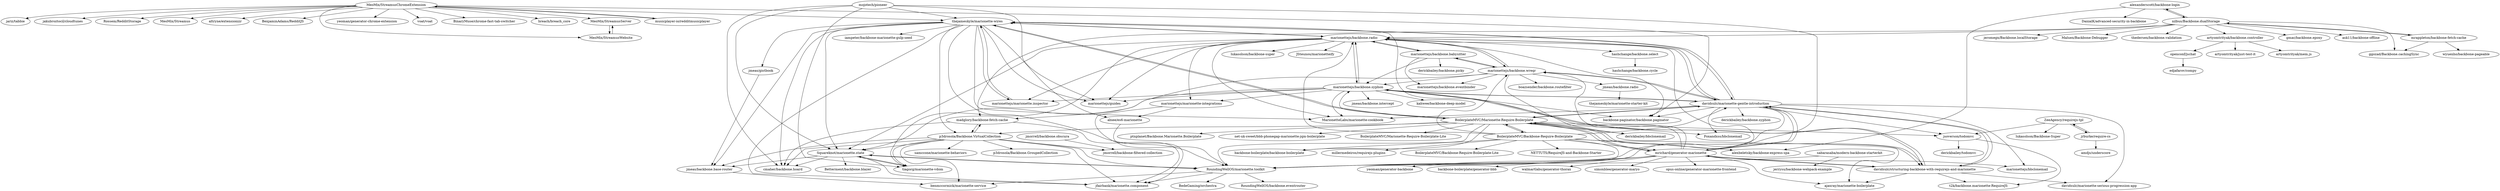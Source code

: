 digraph G {
"MeoMix/StreamusChromeExtension" -> "MeoMix/Streamus"
"MeoMix/StreamusChromeExtension" -> "MeoMix/StreamusServer"
"MeoMix/StreamusChromeExtension" -> "MeoMix/StreamusWebsite"
"MeoMix/StreamusChromeExtension" -> "musicplayer-io/redditmusicplayer"
"MeoMix/StreamusChromeExtension" -> "thejameskyle/marionette-wires"
"MeoMix/StreamusChromeExtension" -> "jariz/tabbie"
"MeoMix/StreamusChromeExtension" -> "jakubroztocil/cloudtunes" ["e"=1]
"MeoMix/StreamusChromeExtension" -> "Rossem/RedditStorage" ["e"=1]
"MeoMix/StreamusChromeExtension" -> "backbone-paginator/backbone.paginator" ["e"=1]
"MeoMix/StreamusChromeExtension" -> "altryne/extensionizr" ["e"=1]
"MeoMix/StreamusChromeExtension" -> "BenjaminAdams/RedditJS"
"MeoMix/StreamusChromeExtension" -> "yeoman/generator-chrome-extension" ["e"=1]
"MeoMix/StreamusChromeExtension" -> "voat/voat" ["e"=1]
"MeoMix/StreamusChromeExtension" -> "BinaryMuse/chrome-fast-tab-switcher"
"MeoMix/StreamusChromeExtension" -> "breach/breach_core" ["e"=1]
"marionettejs/backbone.babysitter" -> "marionettejs/backbone.wreqr"
"marionettejs/backbone.babysitter" -> "marionettejs/backbone.radio"
"marionettejs/backbone.babysitter" -> "marionettejs/backbone.eventbinder"
"marionettejs/backbone.babysitter" -> "marionettejs/backbone.syphon"
"marionettejs/backbone.babysitter" -> "derickbailey/backbone.picky" ["e"=1]
"marionettejs/backbone.wreqr" -> "marionettejs/backbone.babysitter"
"marionettejs/backbone.wreqr" -> "marionettejs/backbone.radio"
"marionettejs/backbone.wreqr" -> "marionettejs/backbone.eventbinder"
"marionettejs/backbone.wreqr" -> "boazsender/backbone.routefilter" ["e"=1]
"marionettejs/backbone.wreqr" -> "davidsulc/marionette-gentle-introduction"
"marionettejs/backbone.wreqr" -> "jmeas/backbone.radio"
"marionettejs/backbone.wreqr" -> "madglory/backbone-fetch-cache"
"marionettejs/backbone.wreqr" -> "marionettejs/backbone.syphon"
"marionettejs/backbone.wreqr" -> "derickbailey/bbclonemail" ["e"=1]
"jrburke/require-cs" -> "ZeeAgency/requirejs-tpl"
"jrburke/require-cs" -> "amdjs/underscore" ["e"=1]
"BoilerplateMVC/Backbone-Require-Boilerplate" -> "BoilerplateMVC/Marionette-Require-Boilerplate"
"BoilerplateMVC/Backbone-Require-Boilerplate" -> "backbone-boilerplate/backbone-boilerplate" ["e"=1]
"BoilerplateMVC/Backbone-Require-Boilerplate" -> "BoilerplateMVC/Backbone-Require-Boilerplate-Lite"
"BoilerplateMVC/Backbone-Require-Boilerplate" -> "NETTUTS/RequireJS-and-Backbone-Starter"
"BoilerplateMVC/Backbone-Require-Boilerplate" -> "alexbeletsky/backbone-express-spa"
"BoilerplateMVC/Backbone-Require-Boilerplate" -> "ajaxray/marionette-boilerplate"
"BoilerplateMVC/Backbone-Require-Boilerplate" -> "mrichard/generator-marionette"
"BoilerplateMVC/Backbone-Require-Boilerplate" -> "yeoman/generator-backbone" ["e"=1]
"BoilerplateMVC/Backbone-Require-Boilerplate" -> "marionettejs/backbone.wreqr"
"BoilerplateMVC/Backbone-Require-Boilerplate" -> "marionettejs/backbone.radio"
"BoilerplateMVC/Backbone-Require-Boilerplate" -> "davidsulc/marionette-gentle-introduction"
"BoilerplateMVC/Backbone-Require-Boilerplate" -> "millermedeiros/requirejs-plugins" ["e"=1]
"marionettejs/backbone.radio" -> "marionettejs/backbone.wreqr"
"marionettejs/backbone.radio" -> "marionettejs/backbone.syphon"
"marionettejs/backbone.radio" -> "thejameskyle/marionette-wires"
"marionettejs/backbone.radio" -> "marionettejs/backbone.babysitter"
"marionettejs/backbone.radio" -> "Squareknot/marionette.state"
"marionettejs/backbone.radio" -> "marionettejs/marionette-integrations"
"marionettejs/backbone.radio" -> "tiagorg/marionette-vdom"
"marionettejs/backbone.radio" -> "MarionetteLabs/marionette-cookbook"
"marionettejs/backbone.radio" -> "JSteunou/marionetteify"
"marionettejs/backbone.radio" -> "marionettejs/guides"
"marionettejs/backbone.radio" -> "marionettejs/marionette.inspector"
"marionettejs/backbone.radio" -> "backbone-paginator/backbone.paginator" ["e"=1]
"marionettejs/backbone.radio" -> "davidsulc/marionette-gentle-introduction"
"marionettejs/backbone.radio" -> "hashchange/backbone.select"
"marionettejs/backbone.radio" -> "lukasolson/backbone-super"
"marionettejs/marionette-integrations" -> "abiee/es6-marionette"
"marionettejs/marionette-integrations" -> "jfairbank/marionette.component"
"sabarasaba/modern-backbone-starterkit" -> "jerrysu/backbone-webpack-example"
"sabarasaba/modern-backbone-starterkit" -> "RoundingWellOS/marionette.toolkit"
"ZeeAgency/requirejs-tpl" -> "jsoverson/todomvc"
"ZeeAgency/requirejs-tpl" -> "jrburke/require-cs"
"ZeeAgency/requirejs-tpl" -> "lukasolson/Backbone-Super"
"nilbus/Backbone.dualStorage" -> "ask11/backbone-offline"
"nilbus/Backbone.dualStorage" -> "ggozad/Backbone.cachingSync"
"nilbus/Backbone.dualStorage" -> "jeromegn/Backbone.localStorage" ["e"=1]
"nilbus/Backbone.dualStorage" -> "mrappleton/backbone-fetch-cache"
"nilbus/Backbone.dualStorage" -> "madglory/backbone-fetch-cache"
"nilbus/Backbone.dualStorage" -> "Maluen/Backbone-Debugger" ["e"=1]
"nilbus/Backbone.dualStorage" -> "thedersen/backbone.validation" ["e"=1]
"nilbus/Backbone.dualStorage" -> "marionettejs/backbone.radio"
"nilbus/Backbone.dualStorage" -> "alexanderscott/backbone-login"
"nilbus/Backbone.dualStorage" -> "artyomtrityak/backbone.controller"
"nilbus/Backbone.dualStorage" -> "gmac/backbone.epoxy" ["e"=1]
"alexanderscott/backbone-login" -> "DanialK/advanced-security-in-backbone"
"alexanderscott/backbone-login" -> "alexbeletsky/backbone-express-spa"
"alexanderscott/backbone-login" -> "nilbus/Backbone.dualStorage"
"jsoverson/todomvc" -> "t2k/backbone.marionette-RequireJS"
"jsoverson/todomvc" -> "derickbailey/todomvc" ["e"=1]
"mrichard/generator-marionette" -> "davidsulc/marionette-gentle-introduction"
"mrichard/generator-marionette" -> "yeoman/generator-backbone" ["e"=1]
"mrichard/generator-marionette" -> "davidsulc/structuring-backbone-with-requirejs-and-marionette"
"mrichard/generator-marionette" -> "BoilerplateMVC/Marionette-Require-Boilerplate"
"mrichard/generator-marionette" -> "simonblee/generator-maryo"
"mrichard/generator-marionette" -> "ajaxray/marionette-boilerplate"
"mrichard/generator-marionette" -> "opus-online/generator-marionette-frontend"
"mrichard/generator-marionette" -> "thejameskyle/marionette-wires"
"mrichard/generator-marionette" -> "marionettejs/backbone.radio"
"mrichard/generator-marionette" -> "marionettejs/backbone.wreqr"
"mrichard/generator-marionette" -> "backbone-boilerplate/generator-bbb"
"mrichard/generator-marionette" -> "walmartlabs/generator-thorax"
"mrichard/generator-marionette" -> "marionettejs/bbclonemail"
"mrichard/generator-marionette" -> "RoundingWellOS/marionette.toolkit"
"davidsulc/structuring-backbone-with-requirejs-and-marionette" -> "davidsulc/marionette-gentle-introduction"
"davidsulc/structuring-backbone-with-requirejs-and-marionette" -> "ajaxray/marionette-boilerplate"
"davidsulc/structuring-backbone-with-requirejs-and-marionette" -> "BoilerplateMVC/Marionette-Require-Boilerplate"
"davidsulc/structuring-backbone-with-requirejs-and-marionette" -> "davidsulc/marionette-serious-progression-app"
"davidsulc/structuring-backbone-with-requirejs-and-marionette" -> "marionettejs/backbone.syphon"
"davidsulc/structuring-backbone-with-requirejs-and-marionette" -> "t2k/backbone.marionette-RequireJS"
"davidsulc/structuring-backbone-with-requirejs-and-marionette" -> "mrichard/generator-marionette"
"jmorrell/backbone.obscura" -> "jmorrell/backbone-filtered-collection"
"musicplayer-io/redditmusicplayer" -> "MeoMix/StreamusChromeExtension"
"abiee/es6-marionette" -> "RoundingWellOS/marionette.toolkit"
"mrappleton/backbone-fetch-cache" -> "wyuenho/backbone-pageable" ["e"=1]
"mrappleton/backbone-fetch-cache" -> "ggozad/Backbone.cachingSync"
"mrappleton/backbone-fetch-cache" -> "nilbus/Backbone.dualStorage"
"BoilerplateMVC/Marionette-Require-Boilerplate" -> "davidsulc/structuring-backbone-with-requirejs-and-marionette"
"BoilerplateMVC/Marionette-Require-Boilerplate" -> "thejameskyle/marionette-wires"
"BoilerplateMVC/Marionette-Require-Boilerplate" -> "BoilerplateMVC/Backbone-Require-Boilerplate"
"BoilerplateMVC/Marionette-Require-Boilerplate" -> "davidsulc/marionette-gentle-introduction"
"BoilerplateMVC/Marionette-Require-Boilerplate" -> "BoilerplateMVC/Marionette-Require-Boilerplate-Lite"
"BoilerplateMVC/Marionette-Require-Boilerplate" -> "mrichard/generator-marionette"
"BoilerplateMVC/Marionette-Require-Boilerplate" -> "jsoverson/todomvc"
"BoilerplateMVC/Marionette-Require-Boilerplate" -> "p3drosola/Backbone.VirtualCollection"
"BoilerplateMVC/Marionette-Require-Boilerplate" -> "ptnplanet/Backbone.Marionette.Boilerplate"
"BoilerplateMVC/Marionette-Require-Boilerplate" -> "net-uk-sweet/bbb-phonegap-marionette-jqm-boilerplate"
"BoilerplateMVC/Marionette-Require-Boilerplate" -> "Foxandxss/bbclonemail"
"BoilerplateMVC/Marionette-Require-Boilerplate" -> "marionettejs/backbone.syphon"
"BoilerplateMVC/Marionette-Require-Boilerplate" -> "backbone-boilerplate/backbone-boilerplate" ["e"=1]
"BoilerplateMVC/Marionette-Require-Boilerplate" -> "RoundingWellOS/marionette.toolkit"
"BoilerplateMVC/Marionette-Require-Boilerplate" -> "derickbailey/bbclonemail" ["e"=1]
"davidsulc/marionette-gentle-introduction" -> "davidsulc/structuring-backbone-with-requirejs-and-marionette"
"davidsulc/marionette-gentle-introduction" -> "mrichard/generator-marionette"
"davidsulc/marionette-gentle-introduction" -> "davidsulc/marionette-serious-progression-app"
"davidsulc/marionette-gentle-introduction" -> "marionettejs/backbone.syphon"
"davidsulc/marionette-gentle-introduction" -> "BoilerplateMVC/Marionette-Require-Boilerplate"
"davidsulc/marionette-gentle-introduction" -> "thejameskyle/marionette-wires"
"davidsulc/marionette-gentle-introduction" -> "MarionetteLabs/marionette-cookbook"
"davidsulc/marionette-gentle-introduction" -> "marionettejs/backbone.wreqr"
"davidsulc/marionette-gentle-introduction" -> "marionettejs/bbclonemail"
"davidsulc/marionette-gentle-introduction" -> "marionettejs/backbone.radio"
"davidsulc/marionette-gentle-introduction" -> "jsoverson/todomvc"
"davidsulc/marionette-gentle-introduction" -> "derickbailey/backbone.syphon" ["e"=1]
"davidsulc/marionette-gentle-introduction" -> "RoundingWellOS/marionette.toolkit"
"davidsulc/marionette-gentle-introduction" -> "backbone-paginator/backbone.paginator" ["e"=1]
"davidsulc/marionette-gentle-introduction" -> "Foxandxss/bbclonemail"
"thejameskyle/marionette-wires" -> "abiee/es6-marionette"
"thejameskyle/marionette-wires" -> "marionettejs/backbone.radio"
"thejameskyle/marionette-wires" -> "jmeas/gistbook"
"thejameskyle/marionette-wires" -> "RoundingWellOS/marionette.toolkit"
"thejameskyle/marionette-wires" -> "marionettejs/guides"
"thejameskyle/marionette-wires" -> "marionettejs/marionette.inspector"
"thejameskyle/marionette-wires" -> "BoilerplateMVC/Marionette-Require-Boilerplate"
"thejameskyle/marionette-wires" -> "Squareknot/marionette.state"
"thejameskyle/marionette-wires" -> "jmeas/backbone.base-router"
"thejameskyle/marionette-wires" -> "jfairbank/marionette.component"
"thejameskyle/marionette-wires" -> "cmaher/backbone.hoard"
"thejameskyle/marionette-wires" -> "p3drosola/Backbone.VirtualCollection"
"thejameskyle/marionette-wires" -> "davidsulc/marionette-gentle-introduction"
"thejameskyle/marionette-wires" -> "MarionetteLabs/marionette-cookbook"
"thejameskyle/marionette-wires" -> "iampeter/backbone-marionette-gulp-seed"
"madglory/backbone-fetch-cache" -> "cmaher/backbone.hoard"
"madglory/backbone-fetch-cache" -> "p3drosola/Backbone.VirtualCollection"
"madglory/backbone-fetch-cache" -> "jfairbank/marionette.component"
"marionettejs/marionette.inspector" -> "thejameskyle/marionette-wires"
"artyomtrityak/backbone.controller" -> "artyomtrityak/mem.js"
"artyomtrityak/backbone.controller" -> "openconf/jschat"
"artyomtrityak/backbone.controller" -> "artyomtrityak/just-test-it"
"Squareknot/marionette.state" -> "RoundingWellOS/marionette.toolkit"
"Squareknot/marionette.state" -> "tiagorg/marionette-vdom"
"Squareknot/marionette.state" -> "jmeas/backbone.base-router"
"Squareknot/marionette.state" -> "jfairbank/marionette.component"
"Squareknot/marionette.state" -> "cmaher/backbone.hoard"
"Squareknot/marionette.state" -> "Betterment/backbone.blazer"
"mojotech/pioneer" -> "cmaher/backbone.hoard"
"mojotech/pioneer" -> "thejameskyle/marionette-wires"
"mojotech/pioneer" -> "Squareknot/marionette.state"
"mojotech/pioneer" -> "marionettejs/guides"
"mojotech/pioneer" -> "RoundingWellOS/marionette.toolkit"
"mojotech/pioneer" -> "tiagorg/marionette-vdom"
"p3drosola/Backbone.VirtualCollection" -> "jfairbank/marionette.component"
"p3drosola/Backbone.VirtualCollection" -> "cmaher/backbone.hoard"
"p3drosola/Backbone.VirtualCollection" -> "benmccormick/marionette-service"
"p3drosola/Backbone.VirtualCollection" -> "Squareknot/marionette.state"
"p3drosola/Backbone.VirtualCollection" -> "jmorrell/backbone-filtered-collection"
"p3drosola/Backbone.VirtualCollection" -> "tiagorg/marionette-vdom"
"p3drosola/Backbone.VirtualCollection" -> "madglory/backbone-fetch-cache"
"p3drosola/Backbone.VirtualCollection" -> "RoundingWellOS/marionette.toolkit"
"p3drosola/Backbone.VirtualCollection" -> "jmeas/backbone.base-router"
"p3drosola/Backbone.VirtualCollection" -> "samccone/marionette-behaviors"
"p3drosola/Backbone.VirtualCollection" -> "p3drosola/Backbone.GroupedCollection"
"jmeas/backbone.radio" -> "thejameskyle/marionette-starter-kit"
"marionettejs/backbone.syphon" -> "marionettejs/backbone.radio"
"marionettejs/backbone.syphon" -> "Squareknot/marionette.state"
"marionettejs/backbone.syphon" -> "davidsulc/structuring-backbone-with-requirejs-and-marionette"
"marionettejs/backbone.syphon" -> "kahwee/backbone-deep-model"
"marionettejs/backbone.syphon" -> "davidsulc/marionette-gentle-introduction"
"marionettejs/backbone.syphon" -> "jmeas/backbone.intercept"
"marionettejs/backbone.syphon" -> "marionettejs/marionette-integrations"
"marionettejs/backbone.syphon" -> "marionettejs/guides"
"marionettejs/backbone.syphon" -> "MarionetteLabs/marionette-cookbook"
"marionettejs/backbone.syphon" -> "marionettejs/marionette.inspector"
"marionettejs/backbone.syphon" -> "backbone-paginator/backbone.paginator" ["e"=1]
"jmeas/backbone.base-router" -> "benmccormick/marionette-service"
"jmeas/gistbook" -> "jmeas/backbone.base-router"
"RoundingWellOS/marionette.toolkit" -> "jfairbank/marionette.component"
"RoundingWellOS/marionette.toolkit" -> "RoundingWellOS/backbone.eventrouter"
"RoundingWellOS/marionette.toolkit" -> "benmccormick/marionette-service"
"RoundingWellOS/marionette.toolkit" -> "Squareknot/marionette.state"
"RoundingWellOS/marionette.toolkit" -> "BedeGaming/orchestra"
"MeoMix/StreamusServer" -> "MeoMix/StreamusWebsite"
"MeoMix/StreamusWebsite" -> "MeoMix/StreamusServer"
"openconf/jschat" -> "edjafarov/compy"
"hashchange/backbone.select" -> "hashchange/backbone.cycle"
"tiagorg/marionette-vdom" -> "Squareknot/marionette.state"
"MeoMix/StreamusChromeExtension" ["l"="10.471,-30.397"]
"MeoMix/Streamus" ["l"="10.514,-30.398"]
"MeoMix/StreamusServer" ["l"="10.476,-30.426"]
"MeoMix/StreamusWebsite" ["l"="10.491,-30.417"]
"musicplayer-io/redditmusicplayer" ["l"="10.441,-30.416"]
"thejameskyle/marionette-wires" ["l"="10.506,-30.27"]
"jariz/tabbie" ["l"="10.51,-30.445"]
"jakubroztocil/cloudtunes" ["l"="10.276,-34.013"]
"Rossem/RedditStorage" ["l"="-12.139,-20.232"]
"backbone-paginator/backbone.paginator" ["l"="11.109,-31.967"]
"altryne/extensionizr" ["l"="10.829,-34.035"]
"BenjaminAdams/RedditJS" ["l"="10.448,-30.454"]
"yeoman/generator-chrome-extension" ["l"="15.807,-12.18"]
"voat/voat" ["l"="25.906,18.079"]
"BinaryMuse/chrome-fast-tab-switcher" ["l"="10.417,-30.392"]
"breach/breach_core" ["l"="10.363,-34.009"]
"marionettejs/backbone.babysitter" ["l"="10.515,-30.183"]
"marionettejs/backbone.wreqr" ["l"="10.528,-30.201"]
"marionettejs/backbone.radio" ["l"="10.502,-30.217"]
"marionettejs/backbone.eventbinder" ["l"="10.534,-30.164"]
"marionettejs/backbone.syphon" ["l"="10.519,-30.227"]
"derickbailey/backbone.picky" ["l"="11.067,-31.91"]
"boazsender/backbone.routefilter" ["l"="11.138,-31.906"]
"davidsulc/marionette-gentle-introduction" ["l"="10.543,-30.243"]
"jmeas/backbone.radio" ["l"="10.528,-30.14"]
"madglory/backbone-fetch-cache" ["l"="10.459,-30.219"]
"derickbailey/bbclonemail" ["l"="11.173,-31.832"]
"jrburke/require-cs" ["l"="10.685,-30.325"]
"ZeeAgency/requirejs-tpl" ["l"="10.653,-30.322"]
"amdjs/underscore" ["l"="11.22,-32"]
"BoilerplateMVC/Backbone-Require-Boilerplate" ["l"="10.554,-30.213"]
"BoilerplateMVC/Marionette-Require-Boilerplate" ["l"="10.544,-30.263"]
"backbone-boilerplate/backbone-boilerplate" ["l"="11.19,-31.984"]
"BoilerplateMVC/Backbone-Require-Boilerplate-Lite" ["l"="10.579,-30.198"]
"NETTUTS/RequireJS-and-Backbone-Starter" ["l"="10.618,-30.181"]
"alexbeletsky/backbone-express-spa" ["l"="10.453,-30.19"]
"ajaxray/marionette-boilerplate" ["l"="10.584,-30.222"]
"mrichard/generator-marionette" ["l"="10.567,-30.235"]
"yeoman/generator-backbone" ["l"="11.123,-31.984"]
"millermedeiros/requirejs-plugins" ["l"="11.213,-32.072"]
"Squareknot/marionette.state" ["l"="10.472,-30.243"]
"marionettejs/marionette-integrations" ["l"="10.481,-30.222"]
"tiagorg/marionette-vdom" ["l"="10.451,-30.238"]
"MarionetteLabs/marionette-cookbook" ["l"="10.522,-30.244"]
"JSteunou/marionetteify" ["l"="10.473,-30.197"]
"marionettejs/guides" ["l"="10.492,-30.245"]
"marionettejs/marionette.inspector" ["l"="10.519,-30.258"]
"hashchange/backbone.select" ["l"="10.488,-30.159"]
"lukasolson/backbone-super" ["l"="10.469,-30.171"]
"abiee/es6-marionette" ["l"="10.496,-30.256"]
"jfairbank/marionette.component" ["l"="10.484,-30.237"]
"sabarasaba/modern-backbone-starterkit" ["l"="10.57,-30.175"]
"jerrysu/backbone-webpack-example" ["l"="10.597,-30.141"]
"RoundingWellOS/marionette.toolkit" ["l"="10.51,-30.242"]
"jsoverson/todomvc" ["l"="10.594,-30.288"]
"lukasolson/Backbone-Super" ["l"="10.665,-30.352"]
"nilbus/Backbone.dualStorage" ["l"="10.409,-30.166"]
"ask11/backbone-offline" ["l"="10.368,-30.161"]
"ggozad/Backbone.cachingSync" ["l"="10.385,-30.132"]
"jeromegn/Backbone.localStorage" ["l"="11.189,-31.955"]
"mrappleton/backbone-fetch-cache" ["l"="10.409,-30.134"]
"Maluen/Backbone-Debugger" ["l"="11.13,-31.956"]
"thedersen/backbone.validation" ["l"="11.166,-31.952"]
"alexanderscott/backbone-login" ["l"="10.395,-30.188"]
"artyomtrityak/backbone.controller" ["l"="10.346,-30.127"]
"gmac/backbone.epoxy" ["l"="11.084,-31.961"]
"DanialK/advanced-security-in-backbone" ["l"="10.36,-30.197"]
"t2k/backbone.marionette-RequireJS" ["l"="10.605,-30.273"]
"derickbailey/todomvc" ["l"="11.099,-31.769"]
"davidsulc/structuring-backbone-with-requirejs-and-marionette" ["l"="10.564,-30.251"]
"simonblee/generator-maryo" ["l"="10.619,-30.249"]
"opus-online/generator-marionette-frontend" ["l"="10.605,-30.214"]
"backbone-boilerplate/generator-bbb" ["l"="10.609,-30.233"]
"walmartlabs/generator-thorax" ["l"="10.626,-30.225"]
"marionettejs/bbclonemail" ["l"="10.594,-30.251"]
"davidsulc/marionette-serious-progression-app" ["l"="10.575,-30.266"]
"jmorrell/backbone.obscura" ["l"="10.559,-30.144"]
"jmorrell/backbone-filtered-collection" ["l"="10.536,-30.185"]
"wyuenho/backbone-pageable" ["l"="11.102,-31.94"]
"BoilerplateMVC/Marionette-Require-Boilerplate-Lite" ["l"="10.539,-30.294"]
"p3drosola/Backbone.VirtualCollection" ["l"="10.479,-30.254"]
"ptnplanet/Backbone.Marionette.Boilerplate" ["l"="10.554,-30.305"]
"net-uk-sweet/bbb-phonegap-marionette-jqm-boilerplate" ["l"="10.567,-30.293"]
"Foxandxss/bbclonemail" ["l"="10.558,-30.278"]
"derickbailey/backbone.syphon" ["l"="11.135,-31.919"]
"jmeas/gistbook" ["l"="10.484,-30.304"]
"jmeas/backbone.base-router" ["l"="10.48,-30.281"]
"cmaher/backbone.hoard" ["l"="10.457,-30.252"]
"iampeter/backbone-marionette-gulp-seed" ["l"="10.511,-30.303"]
"artyomtrityak/mem.js" ["l"="10.314,-30.13"]
"openconf/jschat" ["l"="10.32,-30.107"]
"artyomtrityak/just-test-it" ["l"="10.342,-30.105"]
"Betterment/backbone.blazer" ["l"="10.42,-30.247"]
"mojotech/pioneer" ["l"="10.459,-30.269"]
"benmccormick/marionette-service" ["l"="10.487,-30.269"]
"samccone/marionette-behaviors" ["l"="10.432,-30.275"]
"p3drosola/Backbone.GroupedCollection" ["l"="10.455,-30.288"]
"thejameskyle/marionette-starter-kit" ["l"="10.53,-30.112"]
"kahwee/backbone-deep-model" ["l"="10.49,-30.185"]
"jmeas/backbone.intercept" ["l"="10.499,-30.198"]
"RoundingWellOS/backbone.eventrouter" ["l"="10.53,-30.234"]
"BedeGaming/orchestra" ["l"="10.535,-30.222"]
"edjafarov/compy" ["l"="10.302,-30.094"]
"hashchange/backbone.cycle" ["l"="10.481,-30.133"]
}